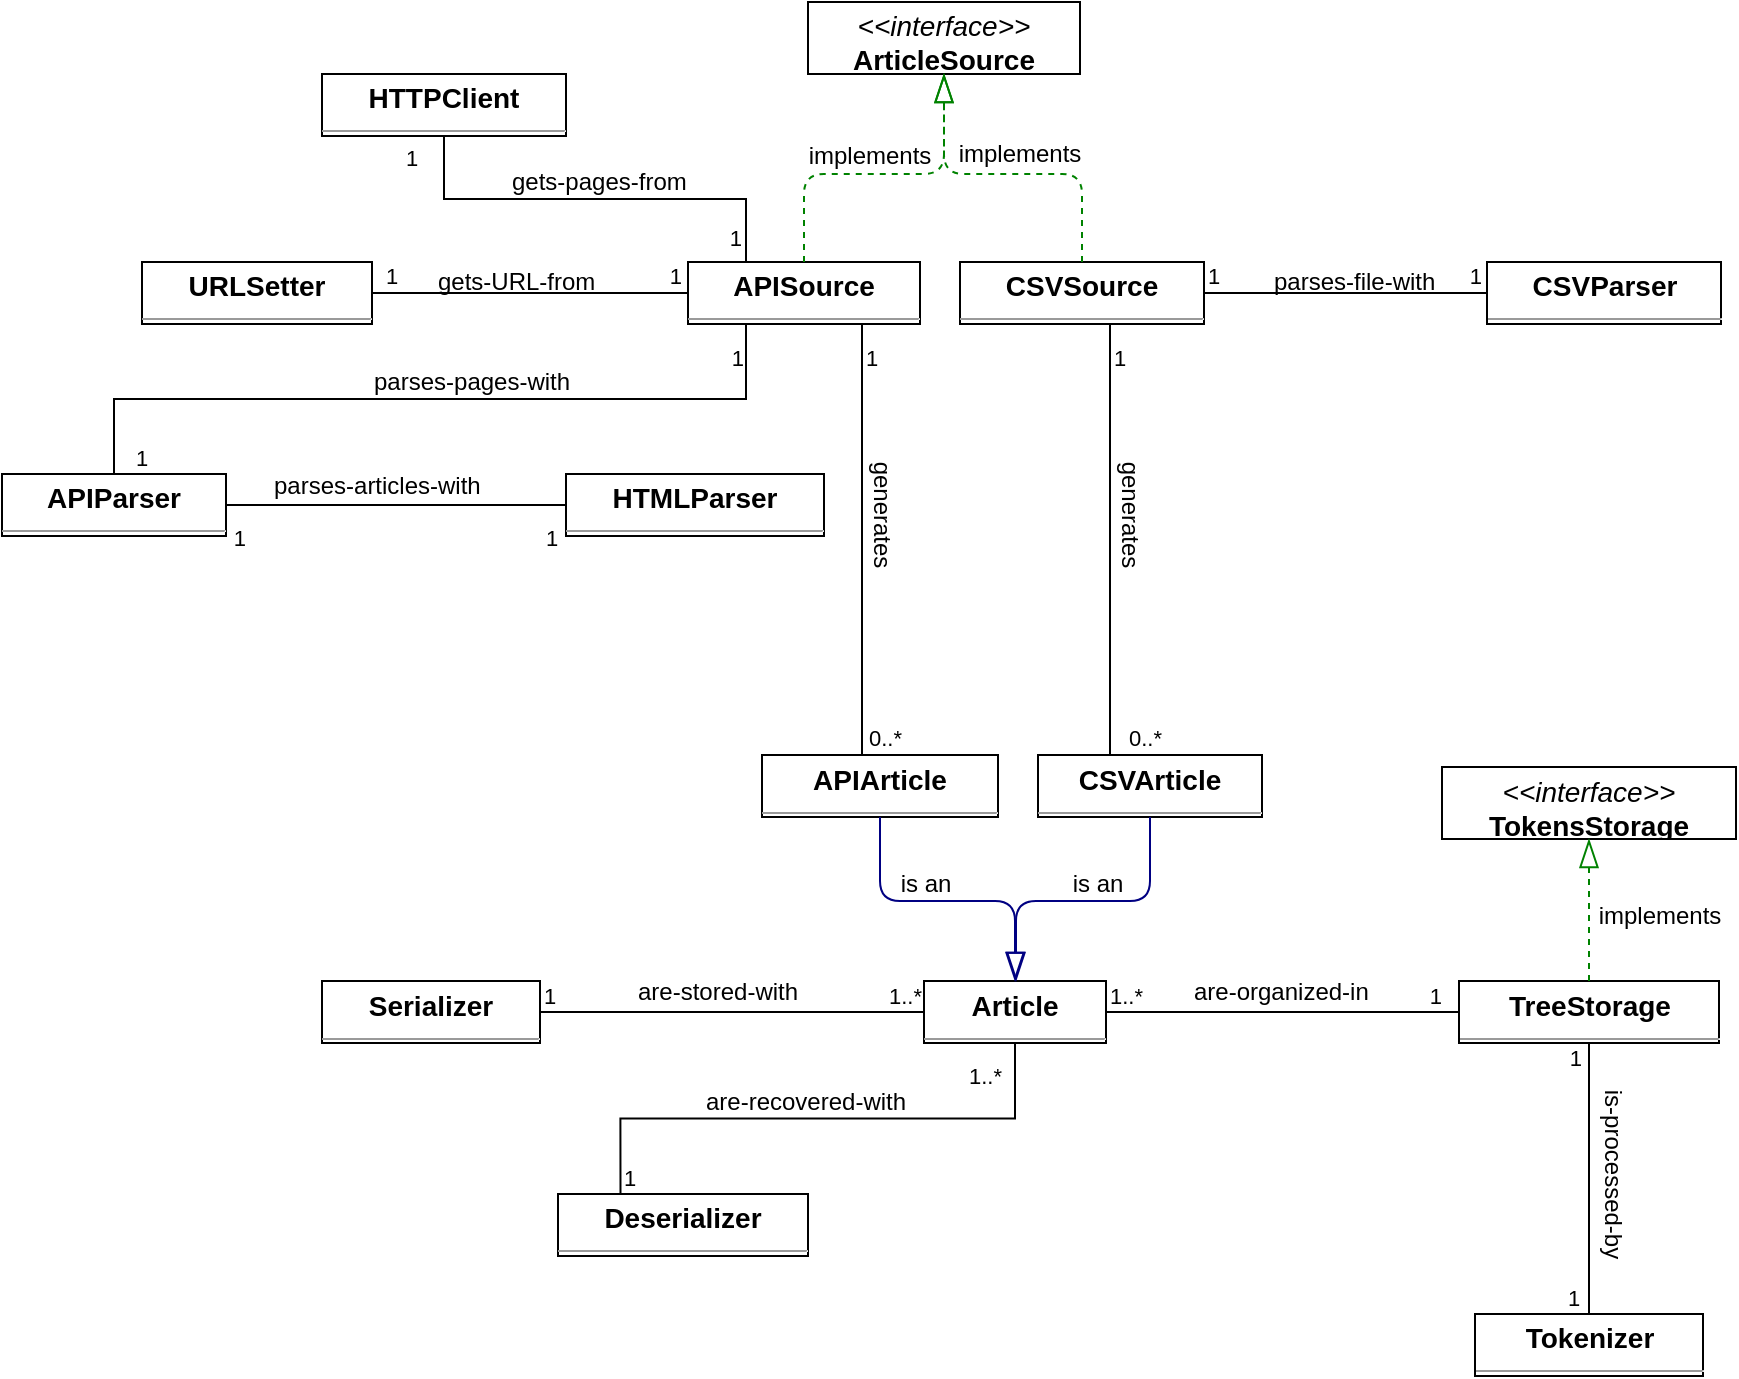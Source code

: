 <mxfile version="21.2.8" type="device">
  <diagram id="H3Rc5xidPyoBvv4M6Mv6" name="Pagina-1">
    <mxGraphModel dx="2234" dy="1257" grid="1" gridSize="10" guides="1" tooltips="1" connect="1" arrows="1" fold="1" page="0" pageScale="1" pageWidth="827" pageHeight="1169" background="none" math="0" shadow="0">
      <root>
        <mxCell id="0" />
        <mxCell id="1" parent="0" />
        <mxCell id="node12" value="&lt;p style=&quot;margin:0px;margin-top:4px;text-align:center;&quot;&gt;&lt;b&gt;CSVArticle&lt;/b&gt;&lt;/p&gt;&lt;hr size=&quot;1&quot;&gt;" style="verticalAlign=top;align=left;overflow=fill;fontSize=14;fontFamily=Helvetica;html=1;rounded=0;shadow=0;comic=0;labelBackgroundColor=none;strokeWidth=1;" parent="1" vertex="1">
          <mxGeometry x="78" y="310.5" width="112" height="31" as="geometry" />
        </mxCell>
        <mxCell id="node3" value="&lt;p style=&quot;margin:0px;margin-top:4px;text-align:center;&quot;&gt;&lt;b&gt;APIParser&lt;/b&gt;&lt;/p&gt;&lt;hr size=&quot;1&quot;/&gt;" style="verticalAlign=top;align=left;overflow=fill;fontSize=14;fontFamily=Helvetica;html=1;rounded=0;shadow=0;comic=0;labelBackgroundColor=none;strokeWidth=1;" parent="1" vertex="1">
          <mxGeometry x="-440" y="170" width="112" height="31" as="geometry" />
        </mxCell>
        <mxCell id="node5" value="&lt;p style=&quot;margin:0px;margin-top:4px;text-align:center;&quot;&gt;&lt;b&gt;APISource&lt;/b&gt;&lt;/p&gt;&lt;hr size=&quot;1&quot;/&gt;" style="verticalAlign=top;align=left;overflow=fill;fontSize=14;fontFamily=Helvetica;html=1;rounded=0;shadow=0;comic=0;labelBackgroundColor=none;strokeWidth=1;" parent="1" vertex="1">
          <mxGeometry x="-97" y="64" width="116" height="31" as="geometry" />
        </mxCell>
        <mxCell id="node15" value="&lt;p style=&quot;margin:0px;margin-top:4px;text-align:center;&quot;&gt;&lt;b&gt;Article&lt;/b&gt;&lt;/p&gt;&lt;hr size=&quot;1&quot;/&gt;" style="verticalAlign=top;align=left;overflow=fill;fontSize=14;fontFamily=Helvetica;html=1;rounded=0;shadow=0;comic=0;labelBackgroundColor=none;strokeWidth=1;" parent="1" vertex="1">
          <mxGeometry x="21" y="423.5" width="91" height="31" as="geometry" />
        </mxCell>
        <mxCell id="node4" value="&lt;p style=&quot;margin:0px;margin-top:4px;text-align:center;&quot;&gt;&lt;i&gt;&amp;lt;&amp;lt;interface&amp;gt;&amp;gt;&lt;/i&gt;&lt;br/&gt;&lt;b&gt;ArticleSource&lt;/b&gt;&lt;/p&gt;&lt;hr size=&quot;1&quot;/&gt;" style="verticalAlign=top;align=left;overflow=fill;fontSize=14;fontFamily=Helvetica;html=1;rounded=0;shadow=0;comic=0;labelBackgroundColor=none;strokeWidth=1;" parent="1" vertex="1">
          <mxGeometry x="-37" y="-66" width="136" height="36" as="geometry" />
        </mxCell>
        <mxCell id="node9" value="&lt;p style=&quot;margin:0px;margin-top:4px;text-align:center;&quot;&gt;&lt;b&gt;APIArticle&lt;/b&gt;&lt;/p&gt;&lt;hr size=&quot;1&quot;&gt;" style="verticalAlign=top;align=left;overflow=fill;fontSize=14;fontFamily=Helvetica;html=1;rounded=0;shadow=0;comic=0;labelBackgroundColor=none;strokeWidth=1;" parent="1" vertex="1">
          <mxGeometry x="-60" y="310.5" width="118" height="31" as="geometry" />
        </mxCell>
        <mxCell id="node10" value="&lt;p style=&quot;margin:0px;margin-top:4px;text-align:center;&quot;&gt;&lt;b&gt;CSVParser&lt;/b&gt;&lt;/p&gt;&lt;hr size=&quot;1&quot;/&gt;" style="verticalAlign=top;align=left;overflow=fill;fontSize=14;fontFamily=Helvetica;html=1;rounded=0;shadow=0;comic=0;labelBackgroundColor=none;strokeWidth=1;" parent="1" vertex="1">
          <mxGeometry x="302.5" y="64" width="117" height="31" as="geometry" />
        </mxCell>
        <mxCell id="node17" value="&lt;p style=&quot;margin:0px;margin-top:4px;text-align:center;&quot;&gt;&lt;b&gt;CSVSource&lt;/b&gt;&lt;/p&gt;&lt;hr size=&quot;1&quot;/&gt;" style="verticalAlign=top;align=left;overflow=fill;fontSize=14;fontFamily=Helvetica;html=1;rounded=0;shadow=0;comic=0;labelBackgroundColor=none;strokeWidth=1;" parent="1" vertex="1">
          <mxGeometry x="39" y="64" width="122" height="31" as="geometry" />
        </mxCell>
        <mxCell id="node16" value="&lt;p style=&quot;margin:0px;margin-top:4px;text-align:center;&quot;&gt;&lt;b&gt;Deserializer&lt;/b&gt;&lt;/p&gt;&lt;hr size=&quot;1&quot;/&gt;" style="verticalAlign=top;align=left;overflow=fill;fontSize=14;fontFamily=Helvetica;html=1;rounded=0;shadow=0;comic=0;labelBackgroundColor=none;strokeWidth=1;" parent="1" vertex="1">
          <mxGeometry x="-162" y="530" width="125" height="31" as="geometry" />
        </mxCell>
        <mxCell id="node7" value="&lt;p style=&quot;margin:0px;margin-top:4px;text-align:center;&quot;&gt;&lt;b&gt;HTMLParser&lt;/b&gt;&lt;/p&gt;&lt;hr size=&quot;1&quot;/&gt;" style="verticalAlign=top;align=left;overflow=fill;fontSize=14;fontFamily=Helvetica;html=1;rounded=0;shadow=0;comic=0;labelBackgroundColor=none;strokeWidth=1;" parent="1" vertex="1">
          <mxGeometry x="-158" y="170" width="129" height="31" as="geometry" />
        </mxCell>
        <mxCell id="node8" value="&lt;p style=&quot;margin:0px;margin-top:4px;text-align:center;&quot;&gt;&lt;b&gt;HTTPClient&lt;/b&gt;&lt;/p&gt;&lt;hr size=&quot;1&quot;/&gt;" style="verticalAlign=top;align=left;overflow=fill;fontSize=14;fontFamily=Helvetica;html=1;rounded=0;shadow=0;comic=0;labelBackgroundColor=none;strokeWidth=1;" parent="1" vertex="1">
          <mxGeometry x="-280" y="-30" width="122" height="31" as="geometry" />
        </mxCell>
        <mxCell id="node11" value="&lt;p style=&quot;margin:0px;margin-top:4px;text-align:center;&quot;&gt;&lt;b&gt;Serializer&lt;/b&gt;&lt;/p&gt;&lt;hr size=&quot;1&quot;/&gt;" style="verticalAlign=top;align=left;overflow=fill;fontSize=14;fontFamily=Helvetica;html=1;rounded=0;shadow=0;comic=0;labelBackgroundColor=none;strokeWidth=1;" parent="1" vertex="1">
          <mxGeometry x="-280" y="423.5" width="109" height="31" as="geometry" />
        </mxCell>
        <mxCell id="node6" value="&lt;p style=&quot;margin:0px;margin-top:4px;text-align:center;&quot;&gt;&lt;b&gt;Tokenizer&lt;/b&gt;&lt;/p&gt;&lt;hr size=&quot;1&quot;/&gt;" style="verticalAlign=top;align=left;overflow=fill;fontSize=14;fontFamily=Helvetica;html=1;rounded=0;shadow=0;comic=0;labelBackgroundColor=none;strokeWidth=1;" parent="1" vertex="1">
          <mxGeometry x="296.5" y="590" width="114" height="31" as="geometry" />
        </mxCell>
        <mxCell id="node13" value="&lt;p style=&quot;margin:0px;margin-top:4px;text-align:center;&quot;&gt;&lt;i&gt;&amp;lt;&amp;lt;interface&amp;gt;&amp;gt;&lt;/i&gt;&lt;br/&gt;&lt;b&gt;TokensStorage&lt;/b&gt;&lt;/p&gt;&lt;hr size=&quot;1&quot;/&gt;" style="verticalAlign=top;align=left;overflow=fill;fontSize=14;fontFamily=Helvetica;html=1;rounded=0;shadow=0;comic=0;labelBackgroundColor=none;strokeWidth=1;" parent="1" vertex="1">
          <mxGeometry x="280" y="316.5" width="147" height="36" as="geometry" />
        </mxCell>
        <mxCell id="node14" value="&lt;p style=&quot;margin:0px;margin-top:4px;text-align:center;&quot;&gt;&lt;b&gt;TreeStorage&lt;/b&gt;&lt;/p&gt;&lt;hr size=&quot;1&quot;/&gt;" style="verticalAlign=top;align=left;overflow=fill;fontSize=14;fontFamily=Helvetica;html=1;rounded=0;shadow=0;comic=0;labelBackgroundColor=none;strokeWidth=1;" parent="1" vertex="1">
          <mxGeometry x="288.5" y="423.5" width="130" height="31" as="geometry" />
        </mxCell>
        <mxCell id="node0" value="&lt;p style=&quot;margin:0px;margin-top:4px;text-align:center;&quot;&gt;&lt;b&gt;URLSetter&lt;/b&gt;&lt;/p&gt;&lt;hr size=&quot;1&quot;/&gt;" style="verticalAlign=top;align=left;overflow=fill;fontSize=14;fontFamily=Helvetica;html=1;rounded=0;shadow=0;comic=0;labelBackgroundColor=none;strokeWidth=1;" parent="1" vertex="1">
          <mxGeometry x="-370" y="64" width="115" height="31" as="geometry" />
        </mxCell>
        <mxCell id="edge4" value="" style="html=1;rounded=1;edgeStyle=orthogonalEdgeStyle;dashed=0;startArrow=none;endArrow=blockThin;endSize=12;strokeColor=#000082;exitX=0.5;exitY=1;exitDx=0;exitDy=0;endFill=0;" parent="1" source="node12" edge="1">
          <mxGeometry width="50" height="50" relative="1" as="geometry">
            <Array as="points">
              <mxPoint x="134" y="383.5" />
              <mxPoint x="67" y="383.5" />
            </Array>
            <mxPoint x="67" y="423.5" as="targetPoint" />
          </mxGeometry>
        </mxCell>
        <mxCell id="edge0" value="" style="html=1;rounded=1;edgeStyle=orthogonalEdgeStyle;dashed=1;startArrow=none;endArrow=blockThin;endSize=12;strokeColor=#008200;exitX=0.500;exitY=0.002;exitDx=0;exitDy=0;endFill=0;" parent="1" source="node5" edge="1">
          <mxGeometry width="50" height="50" relative="1" as="geometry">
            <Array as="points">
              <mxPoint x="-39" y="20" />
              <mxPoint x="31" y="20" />
              <mxPoint x="31" y="-10" />
            </Array>
            <mxPoint x="31" y="-30" as="targetPoint" />
          </mxGeometry>
        </mxCell>
        <mxCell id="edge1" value="" style="html=1;rounded=1;edgeStyle=orthogonalEdgeStyle;dashed=0;startArrow=none;endArrow=blockThin;endSize=12;strokeColor=#000082;exitX=0.5;exitY=1;exitDx=0;exitDy=0;entryX=0.5;entryY=0;entryDx=0;entryDy=0;endFill=0;" parent="1" source="node9" target="node15" edge="1">
          <mxGeometry width="50" height="50" relative="1" as="geometry">
            <Array as="points">
              <mxPoint x="-1" y="383.5" />
              <mxPoint x="67" y="383.5" />
            </Array>
          </mxGeometry>
        </mxCell>
        <mxCell id="edge2" value="" style="html=1;rounded=1;edgeStyle=orthogonalEdgeStyle;dashed=1;startArrow=none;endArrow=blockThin;endSize=12;strokeColor=#008200;exitX=0.500;exitY=0.002;exitDx=0;exitDy=0;endFill=0;" parent="1" source="node17" edge="1">
          <mxGeometry width="50" height="50" relative="1" as="geometry">
            <Array as="points">
              <mxPoint x="100" y="20" />
              <mxPoint x="31" y="20" />
              <mxPoint x="31" />
            </Array>
            <mxPoint x="31" y="-30" as="targetPoint" />
          </mxGeometry>
        </mxCell>
        <mxCell id="edge3" value="" style="html=1;rounded=1;edgeStyle=orthogonalEdgeStyle;dashed=1;startArrow=none;endArrow=blockThin;endSize=12;strokeColor=#008200;exitX=0.500;exitY=0.002;exitDx=0;exitDy=0;entryX=0.500;entryY=1.002;entryDx=0;entryDy=0;endFill=0;" parent="1" source="node14" target="node13" edge="1">
          <mxGeometry width="50" height="50" relative="1" as="geometry">
            <Array as="points" />
          </mxGeometry>
        </mxCell>
        <mxCell id="RuJHTTD1aHRAg2Q4-gnr-3" value="is an" style="text;html=1;strokeColor=none;fillColor=none;align=center;verticalAlign=middle;whiteSpace=wrap;rounded=0;" parent="1" vertex="1">
          <mxGeometry x="7" y="364.5" width="30" height="20" as="geometry" />
        </mxCell>
        <mxCell id="RuJHTTD1aHRAg2Q4-gnr-5" value="is an" style="text;html=1;strokeColor=none;fillColor=none;align=center;verticalAlign=middle;whiteSpace=wrap;rounded=0;" parent="1" vertex="1">
          <mxGeometry x="93" y="364.5" width="30" height="20" as="geometry" />
        </mxCell>
        <mxCell id="RuJHTTD1aHRAg2Q4-gnr-7" value="implements" style="text;html=1;strokeColor=none;fillColor=none;align=center;verticalAlign=middle;whiteSpace=wrap;rounded=0;" parent="1" vertex="1">
          <mxGeometry x="-36" y="1" width="60" height="20" as="geometry" />
        </mxCell>
        <mxCell id="RuJHTTD1aHRAg2Q4-gnr-8" value="implements" style="text;html=1;strokeColor=none;fillColor=none;align=center;verticalAlign=middle;whiteSpace=wrap;rounded=0;" parent="1" vertex="1">
          <mxGeometry x="39" width="60" height="20" as="geometry" />
        </mxCell>
        <mxCell id="RuJHTTD1aHRAg2Q4-gnr-9" value="implements" style="text;html=1;strokeColor=none;fillColor=none;align=center;verticalAlign=middle;whiteSpace=wrap;rounded=0;" parent="1" vertex="1">
          <mxGeometry x="358.5" y="380.5" width="60" height="20" as="geometry" />
        </mxCell>
        <mxCell id="RuJHTTD1aHRAg2Q4-gnr-11" value="" style="endArrow=none;html=1;edgeStyle=orthogonalEdgeStyle;rounded=0;exitX=0.5;exitY=1;exitDx=0;exitDy=0;entryX=0.25;entryY=0;entryDx=0;entryDy=0;" parent="1" source="node8" target="node5" edge="1">
          <mxGeometry relative="1" as="geometry">
            <mxPoint x="-210" y="100" as="sourcePoint" />
            <mxPoint x="-50" y="100" as="targetPoint" />
          </mxGeometry>
        </mxCell>
        <mxCell id="RuJHTTD1aHRAg2Q4-gnr-12" value="1" style="edgeLabel;resizable=0;html=1;align=left;verticalAlign=bottom;" parent="RuJHTTD1aHRAg2Q4-gnr-11" connectable="0" vertex="1">
          <mxGeometry x="-1" relative="1" as="geometry">
            <mxPoint x="-21" y="19" as="offset" />
          </mxGeometry>
        </mxCell>
        <mxCell id="RuJHTTD1aHRAg2Q4-gnr-13" value="1" style="edgeLabel;resizable=0;html=1;align=right;verticalAlign=bottom;" parent="RuJHTTD1aHRAg2Q4-gnr-11" connectable="0" vertex="1">
          <mxGeometry x="1" relative="1" as="geometry">
            <mxPoint x="-2" y="-4" as="offset" />
          </mxGeometry>
        </mxCell>
        <mxCell id="RuJHTTD1aHRAg2Q4-gnr-16" value="gets-pages-from" style="text;strokeColor=none;fillColor=none;align=left;verticalAlign=top;spacingLeft=4;spacingRight=4;overflow=hidden;rotatable=0;points=[[0,0.5],[1,0.5]];portConstraint=eastwest;whiteSpace=wrap;html=1;" parent="1" vertex="1">
          <mxGeometry x="-191" y="10" width="111" height="26" as="geometry" />
        </mxCell>
        <mxCell id="RuJHTTD1aHRAg2Q4-gnr-21" value="" style="endArrow=none;html=1;edgeStyle=orthogonalEdgeStyle;rounded=0;entryX=0;entryY=0.5;entryDx=0;entryDy=0;exitX=1;exitY=0.5;exitDx=0;exitDy=0;" parent="1" source="node0" target="node5" edge="1">
          <mxGeometry relative="1" as="geometry">
            <mxPoint x="-240" y="80" as="sourcePoint" />
            <mxPoint x="-100" y="79" as="targetPoint" />
          </mxGeometry>
        </mxCell>
        <mxCell id="RuJHTTD1aHRAg2Q4-gnr-22" value="1" style="edgeLabel;resizable=0;html=1;align=left;verticalAlign=bottom;" parent="RuJHTTD1aHRAg2Q4-gnr-21" connectable="0" vertex="1">
          <mxGeometry x="-1" relative="1" as="geometry">
            <mxPoint x="5" as="offset" />
          </mxGeometry>
        </mxCell>
        <mxCell id="RuJHTTD1aHRAg2Q4-gnr-23" value="1" style="edgeLabel;resizable=0;html=1;align=right;verticalAlign=bottom;" parent="RuJHTTD1aHRAg2Q4-gnr-21" connectable="0" vertex="1">
          <mxGeometry x="1" relative="1" as="geometry">
            <mxPoint x="-3" as="offset" />
          </mxGeometry>
        </mxCell>
        <mxCell id="RuJHTTD1aHRAg2Q4-gnr-24" value="gets-URL-from" style="text;strokeColor=none;fillColor=none;align=left;verticalAlign=top;spacingLeft=4;spacingRight=4;overflow=hidden;rotatable=0;points=[[0,0.5],[1,0.5]];portConstraint=eastwest;whiteSpace=wrap;html=1;" parent="1" vertex="1">
          <mxGeometry x="-228" y="60" width="100" height="26" as="geometry" />
        </mxCell>
        <mxCell id="RuJHTTD1aHRAg2Q4-gnr-25" value="" style="endArrow=none;html=1;edgeStyle=orthogonalEdgeStyle;rounded=0;exitX=0.5;exitY=0;exitDx=0;exitDy=0;entryX=0.25;entryY=1;entryDx=0;entryDy=0;" parent="1" source="node3" target="node5" edge="1">
          <mxGeometry relative="1" as="geometry">
            <mxPoint x="-250" y="140" as="sourcePoint" />
            <mxPoint x="-90" y="140" as="targetPoint" />
          </mxGeometry>
        </mxCell>
        <mxCell id="RuJHTTD1aHRAg2Q4-gnr-26" value="1" style="edgeLabel;resizable=0;html=1;align=left;verticalAlign=bottom;" parent="RuJHTTD1aHRAg2Q4-gnr-25" connectable="0" vertex="1">
          <mxGeometry x="-1" relative="1" as="geometry">
            <mxPoint x="9" as="offset" />
          </mxGeometry>
        </mxCell>
        <mxCell id="RuJHTTD1aHRAg2Q4-gnr-27" value="1" style="edgeLabel;resizable=0;html=1;align=right;verticalAlign=bottom;" parent="RuJHTTD1aHRAg2Q4-gnr-25" connectable="0" vertex="1">
          <mxGeometry x="1" relative="1" as="geometry">
            <mxPoint x="-1" y="25" as="offset" />
          </mxGeometry>
        </mxCell>
        <mxCell id="RuJHTTD1aHRAg2Q4-gnr-28" value="parses-pages-with" style="text;strokeColor=none;fillColor=none;align=left;verticalAlign=top;spacingLeft=4;spacingRight=4;overflow=hidden;rotatable=0;points=[[0,0.5],[1,0.5]];portConstraint=eastwest;whiteSpace=wrap;html=1;" parent="1" vertex="1">
          <mxGeometry x="-260" y="110" width="120" height="30" as="geometry" />
        </mxCell>
        <mxCell id="RuJHTTD1aHRAg2Q4-gnr-32" value="" style="endArrow=none;html=1;edgeStyle=orthogonalEdgeStyle;rounded=0;exitX=0;exitY=0.5;exitDx=0;exitDy=0;entryX=1;entryY=0.5;entryDx=0;entryDy=0;" parent="1" source="node7" target="node3" edge="1">
          <mxGeometry relative="1" as="geometry">
            <mxPoint x="-90" y="160" as="sourcePoint" />
            <mxPoint x="70" y="160" as="targetPoint" />
          </mxGeometry>
        </mxCell>
        <mxCell id="RuJHTTD1aHRAg2Q4-gnr-33" value="1" style="edgeLabel;resizable=0;html=1;align=left;verticalAlign=bottom;" parent="RuJHTTD1aHRAg2Q4-gnr-32" connectable="0" vertex="1">
          <mxGeometry x="-1" relative="1" as="geometry">
            <mxPoint x="-12" y="25" as="offset" />
          </mxGeometry>
        </mxCell>
        <mxCell id="RuJHTTD1aHRAg2Q4-gnr-34" value="1" style="edgeLabel;resizable=0;html=1;align=right;verticalAlign=bottom;" parent="RuJHTTD1aHRAg2Q4-gnr-32" connectable="0" vertex="1">
          <mxGeometry x="1" relative="1" as="geometry">
            <mxPoint x="10" y="25" as="offset" />
          </mxGeometry>
        </mxCell>
        <mxCell id="RuJHTTD1aHRAg2Q4-gnr-35" value="parses-articles-with" style="text;strokeColor=none;fillColor=none;align=left;verticalAlign=top;spacingLeft=4;spacingRight=4;overflow=hidden;rotatable=0;points=[[0,0.5],[1,0.5]];portConstraint=eastwest;whiteSpace=wrap;html=1;" parent="1" vertex="1">
          <mxGeometry x="-310" y="161.5" width="120" height="26" as="geometry" />
        </mxCell>
        <mxCell id="RuJHTTD1aHRAg2Q4-gnr-36" value="" style="endArrow=none;html=1;edgeStyle=orthogonalEdgeStyle;rounded=0;exitX=1;exitY=0.5;exitDx=0;exitDy=0;entryX=0;entryY=0.5;entryDx=0;entryDy=0;" parent="1" source="node17" target="node10" edge="1">
          <mxGeometry relative="1" as="geometry">
            <mxPoint x="161" y="130" as="sourcePoint" />
            <mxPoint x="321" y="130" as="targetPoint" />
          </mxGeometry>
        </mxCell>
        <mxCell id="RuJHTTD1aHRAg2Q4-gnr-37" value="1" style="edgeLabel;resizable=0;html=1;align=left;verticalAlign=bottom;" parent="RuJHTTD1aHRAg2Q4-gnr-36" connectable="0" vertex="1">
          <mxGeometry x="-1" relative="1" as="geometry" />
        </mxCell>
        <mxCell id="RuJHTTD1aHRAg2Q4-gnr-38" value="1" style="edgeLabel;resizable=0;html=1;align=right;verticalAlign=bottom;" parent="RuJHTTD1aHRAg2Q4-gnr-36" connectable="0" vertex="1">
          <mxGeometry x="1" relative="1" as="geometry">
            <mxPoint x="-2" as="offset" />
          </mxGeometry>
        </mxCell>
        <mxCell id="RuJHTTD1aHRAg2Q4-gnr-39" value="parses-file-with" style="text;strokeColor=none;fillColor=none;align=left;verticalAlign=top;spacingLeft=4;spacingRight=4;overflow=hidden;rotatable=0;points=[[0,0.5],[1,0.5]];portConstraint=eastwest;whiteSpace=wrap;html=1;" parent="1" vertex="1">
          <mxGeometry x="190" y="60" width="100" height="26" as="geometry" />
        </mxCell>
        <mxCell id="RuJHTTD1aHRAg2Q4-gnr-47" value="" style="endArrow=none;html=1;edgeStyle=orthogonalEdgeStyle;rounded=0;exitX=0.75;exitY=1;exitDx=0;exitDy=0;entryX=0.25;entryY=0;entryDx=0;entryDy=0;" parent="1" source="node5" target="node9" edge="1">
          <mxGeometry relative="1" as="geometry">
            <mxPoint x="-1.31" y="100" as="sourcePoint" />
            <mxPoint x="-1.31" y="296" as="targetPoint" />
            <Array as="points">
              <mxPoint x="-10" y="310" />
            </Array>
          </mxGeometry>
        </mxCell>
        <mxCell id="RuJHTTD1aHRAg2Q4-gnr-48" value="&lt;font style=&quot;font-size: 11px;&quot;&gt;1&lt;/font&gt;" style="edgeLabel;resizable=0;html=1;align=left;verticalAlign=bottom;" parent="RuJHTTD1aHRAg2Q4-gnr-47" connectable="0" vertex="1">
          <mxGeometry x="-1" relative="1" as="geometry">
            <mxPoint y="25" as="offset" />
          </mxGeometry>
        </mxCell>
        <mxCell id="RuJHTTD1aHRAg2Q4-gnr-49" value="&lt;font style=&quot;font-size: 11px;&quot;&gt;0..*&lt;/font&gt;" style="edgeLabel;resizable=0;html=1;align=right;verticalAlign=bottom;" parent="RuJHTTD1aHRAg2Q4-gnr-47" connectable="0" vertex="1">
          <mxGeometry x="1" relative="1" as="geometry">
            <mxPoint x="41" as="offset" />
          </mxGeometry>
        </mxCell>
        <mxCell id="RuJHTTD1aHRAg2Q4-gnr-52" value="&lt;span style=&quot;font-weight: normal;&quot;&gt;&lt;font style=&quot;font-size: 12px;&quot;&gt;generates&lt;/font&gt;&lt;/span&gt;" style="text;strokeColor=none;fillColor=none;html=1;fontSize=24;fontStyle=1;verticalAlign=middle;align=center;rotation=90;" parent="1" vertex="1">
          <mxGeometry x="-31" y="180" width="70" height="20" as="geometry" />
        </mxCell>
        <mxCell id="RuJHTTD1aHRAg2Q4-gnr-57" value="" style="endArrow=none;html=1;edgeStyle=orthogonalEdgeStyle;rounded=0;exitX=0.75;exitY=1;exitDx=0;exitDy=0;" parent="1" edge="1">
          <mxGeometry relative="1" as="geometry">
            <mxPoint x="114" y="95" as="sourcePoint" />
            <mxPoint x="114" y="310" as="targetPoint" />
            <Array as="points">
              <mxPoint x="114" y="300" />
            </Array>
          </mxGeometry>
        </mxCell>
        <mxCell id="RuJHTTD1aHRAg2Q4-gnr-58" value="&lt;font style=&quot;font-size: 11px;&quot;&gt;1&lt;/font&gt;" style="edgeLabel;resizable=0;html=1;align=left;verticalAlign=bottom;" parent="RuJHTTD1aHRAg2Q4-gnr-57" connectable="0" vertex="1">
          <mxGeometry x="-1" relative="1" as="geometry">
            <mxPoint y="25" as="offset" />
          </mxGeometry>
        </mxCell>
        <mxCell id="RuJHTTD1aHRAg2Q4-gnr-59" value="&lt;font style=&quot;font-size: 11px;&quot;&gt;0..*&lt;/font&gt;" style="edgeLabel;resizable=0;html=1;align=right;verticalAlign=bottom;" parent="RuJHTTD1aHRAg2Q4-gnr-57" connectable="0" vertex="1">
          <mxGeometry x="1" relative="1" as="geometry">
            <mxPoint x="26" as="offset" />
          </mxGeometry>
        </mxCell>
        <mxCell id="RuJHTTD1aHRAg2Q4-gnr-60" value="&lt;span style=&quot;font-weight: normal;&quot;&gt;&lt;font style=&quot;font-size: 12px;&quot;&gt;generates&lt;/font&gt;&lt;/span&gt;" style="text;strokeColor=none;fillColor=none;html=1;fontSize=24;fontStyle=1;verticalAlign=middle;align=center;rotation=90;" parent="1" vertex="1">
          <mxGeometry x="93" y="180" width="70" height="20" as="geometry" />
        </mxCell>
        <mxCell id="RuJHTTD1aHRAg2Q4-gnr-61" value="" style="endArrow=none;html=1;edgeStyle=orthogonalEdgeStyle;rounded=0;exitX=1;exitY=0.5;exitDx=0;exitDy=0;entryX=0;entryY=0.5;entryDx=0;entryDy=0;" parent="1" source="node11" target="node15" edge="1">
          <mxGeometry relative="1" as="geometry">
            <mxPoint x="-30" y="390" as="sourcePoint" />
            <mxPoint x="130" y="390" as="targetPoint" />
          </mxGeometry>
        </mxCell>
        <mxCell id="RuJHTTD1aHRAg2Q4-gnr-62" value="1" style="edgeLabel;resizable=0;html=1;align=left;verticalAlign=bottom;" parent="RuJHTTD1aHRAg2Q4-gnr-61" connectable="0" vertex="1">
          <mxGeometry x="-1" relative="1" as="geometry" />
        </mxCell>
        <mxCell id="RuJHTTD1aHRAg2Q4-gnr-63" value="1..*" style="edgeLabel;resizable=0;html=1;align=right;verticalAlign=bottom;" parent="RuJHTTD1aHRAg2Q4-gnr-61" connectable="0" vertex="1">
          <mxGeometry x="1" relative="1" as="geometry">
            <mxPoint x="-1" as="offset" />
          </mxGeometry>
        </mxCell>
        <mxCell id="RuJHTTD1aHRAg2Q4-gnr-64" value="are-stored-with" style="text;strokeColor=none;fillColor=none;align=left;verticalAlign=top;spacingLeft=4;spacingRight=4;overflow=hidden;rotatable=0;points=[[0,0.5],[1,0.5]];portConstraint=eastwest;whiteSpace=wrap;html=1;" parent="1" vertex="1">
          <mxGeometry x="-128" y="415" width="110" height="26" as="geometry" />
        </mxCell>
        <mxCell id="RuJHTTD1aHRAg2Q4-gnr-65" value="" style="endArrow=none;html=1;edgeStyle=orthogonalEdgeStyle;rounded=0;exitX=0.25;exitY=0;exitDx=0;exitDy=0;entryX=0.5;entryY=1;entryDx=0;entryDy=0;" parent="1" source="node16" target="node15" edge="1">
          <mxGeometry relative="1" as="geometry">
            <mxPoint x="-100" y="390" as="sourcePoint" />
            <mxPoint x="60" y="390" as="targetPoint" />
          </mxGeometry>
        </mxCell>
        <mxCell id="RuJHTTD1aHRAg2Q4-gnr-66" value="1" style="edgeLabel;resizable=0;html=1;align=left;verticalAlign=bottom;" parent="RuJHTTD1aHRAg2Q4-gnr-65" connectable="0" vertex="1">
          <mxGeometry x="-1" relative="1" as="geometry" />
        </mxCell>
        <mxCell id="RuJHTTD1aHRAg2Q4-gnr-67" value="1..*" style="edgeLabel;resizable=0;html=1;align=right;verticalAlign=bottom;" parent="RuJHTTD1aHRAg2Q4-gnr-65" connectable="0" vertex="1">
          <mxGeometry x="1" relative="1" as="geometry">
            <mxPoint x="-6" y="25" as="offset" />
          </mxGeometry>
        </mxCell>
        <mxCell id="RuJHTTD1aHRAg2Q4-gnr-68" value="are-recovered-with" style="text;strokeColor=none;fillColor=none;align=left;verticalAlign=top;spacingLeft=4;spacingRight=4;overflow=hidden;rotatable=0;points=[[0,0.5],[1,0.5]];portConstraint=eastwest;whiteSpace=wrap;html=1;" parent="1" vertex="1">
          <mxGeometry x="-94" y="470" width="124" height="26" as="geometry" />
        </mxCell>
        <mxCell id="RuJHTTD1aHRAg2Q4-gnr-69" value="" style="endArrow=none;html=1;edgeStyle=orthogonalEdgeStyle;rounded=0;exitX=1;exitY=0.5;exitDx=0;exitDy=0;entryX=0;entryY=0.5;entryDx=0;entryDy=0;" parent="1" source="node15" target="node14" edge="1">
          <mxGeometry relative="1" as="geometry">
            <mxPoint x="123" y="441" as="sourcePoint" />
            <mxPoint x="283" y="441" as="targetPoint" />
          </mxGeometry>
        </mxCell>
        <mxCell id="RuJHTTD1aHRAg2Q4-gnr-70" value="1..*" style="edgeLabel;resizable=0;html=1;align=left;verticalAlign=bottom;" parent="RuJHTTD1aHRAg2Q4-gnr-69" connectable="0" vertex="1">
          <mxGeometry x="-1" relative="1" as="geometry" />
        </mxCell>
        <mxCell id="RuJHTTD1aHRAg2Q4-gnr-71" value="1" style="edgeLabel;resizable=0;html=1;align=right;verticalAlign=bottom;" parent="RuJHTTD1aHRAg2Q4-gnr-69" connectable="0" vertex="1">
          <mxGeometry x="1" relative="1" as="geometry">
            <mxPoint x="-8" as="offset" />
          </mxGeometry>
        </mxCell>
        <mxCell id="RuJHTTD1aHRAg2Q4-gnr-72" value="are-organized-in" style="text;strokeColor=none;fillColor=none;align=left;verticalAlign=top;spacingLeft=4;spacingRight=4;overflow=hidden;rotatable=0;points=[[0,0.5],[1,0.5]];portConstraint=eastwest;whiteSpace=wrap;html=1;" parent="1" vertex="1">
          <mxGeometry x="150" y="415" width="124" height="26" as="geometry" />
        </mxCell>
        <mxCell id="RuJHTTD1aHRAg2Q4-gnr-73" value="" style="endArrow=none;html=1;edgeStyle=orthogonalEdgeStyle;rounded=0;exitX=0.5;exitY=0;exitDx=0;exitDy=0;entryX=0.5;entryY=1;entryDx=0;entryDy=0;" parent="1" source="node6" target="node14" edge="1">
          <mxGeometry relative="1" as="geometry">
            <mxPoint x="190" y="490" as="sourcePoint" />
            <mxPoint x="350" y="490" as="targetPoint" />
          </mxGeometry>
        </mxCell>
        <mxCell id="RuJHTTD1aHRAg2Q4-gnr-74" value="1" style="edgeLabel;resizable=0;html=1;align=left;verticalAlign=bottom;" parent="RuJHTTD1aHRAg2Q4-gnr-73" connectable="0" vertex="1">
          <mxGeometry x="-1" relative="1" as="geometry">
            <mxPoint x="-13" as="offset" />
          </mxGeometry>
        </mxCell>
        <mxCell id="RuJHTTD1aHRAg2Q4-gnr-75" value="1" style="edgeLabel;resizable=0;html=1;align=right;verticalAlign=bottom;" parent="RuJHTTD1aHRAg2Q4-gnr-73" connectable="0" vertex="1">
          <mxGeometry x="1" relative="1" as="geometry">
            <mxPoint x="-3" y="16" as="offset" />
          </mxGeometry>
        </mxCell>
        <mxCell id="RuJHTTD1aHRAg2Q4-gnr-76" value="is-processed-by" style="text;html=1;strokeColor=none;fillColor=none;align=center;verticalAlign=middle;whiteSpace=wrap;rounded=0;rotation=90;" parent="1" vertex="1">
          <mxGeometry x="320" y="510" width="90.5" height="20" as="geometry" />
        </mxCell>
      </root>
    </mxGraphModel>
  </diagram>
</mxfile>
